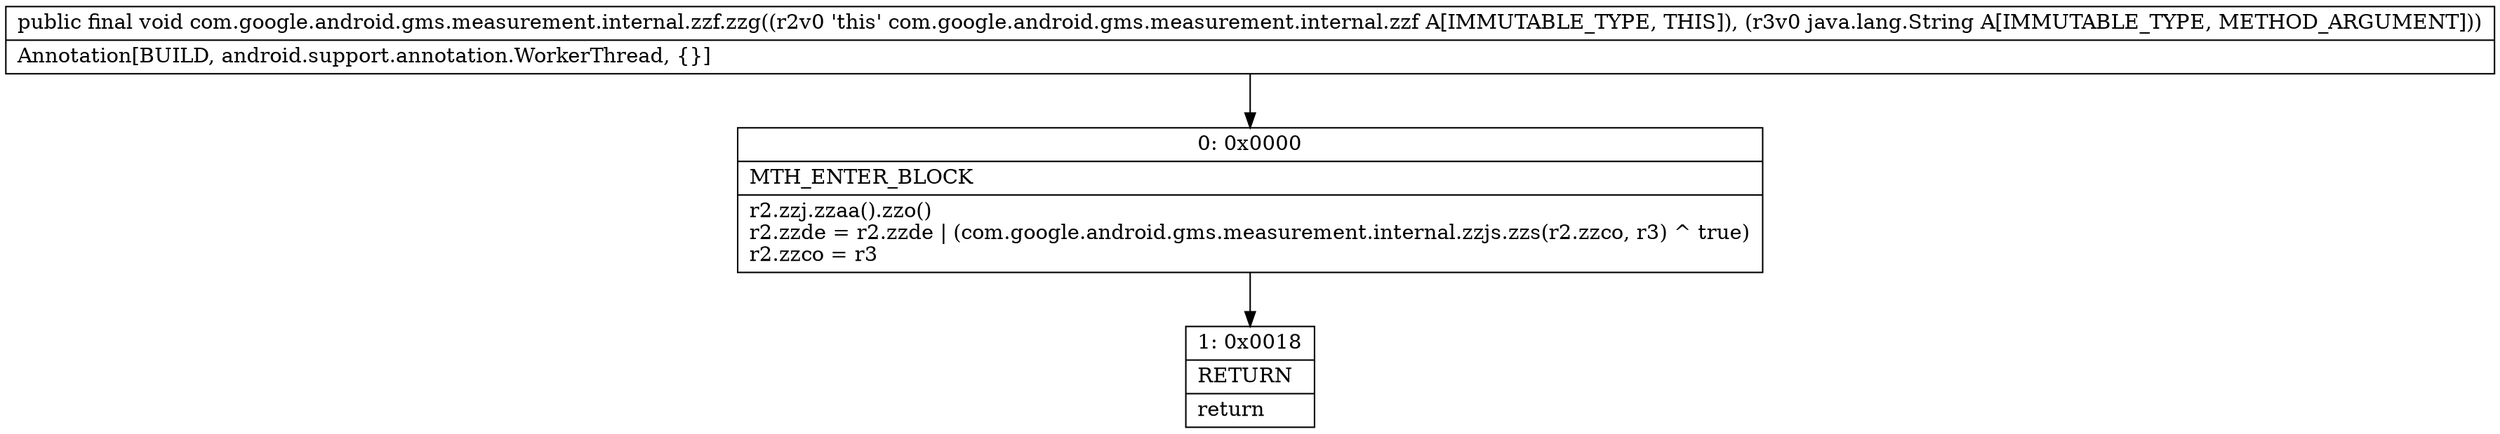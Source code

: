 digraph "CFG forcom.google.android.gms.measurement.internal.zzf.zzg(Ljava\/lang\/String;)V" {
Node_0 [shape=record,label="{0\:\ 0x0000|MTH_ENTER_BLOCK\l|r2.zzj.zzaa().zzo()\lr2.zzde = r2.zzde \| (com.google.android.gms.measurement.internal.zzjs.zzs(r2.zzco, r3) ^ true)\lr2.zzco = r3\l}"];
Node_1 [shape=record,label="{1\:\ 0x0018|RETURN\l|return\l}"];
MethodNode[shape=record,label="{public final void com.google.android.gms.measurement.internal.zzf.zzg((r2v0 'this' com.google.android.gms.measurement.internal.zzf A[IMMUTABLE_TYPE, THIS]), (r3v0 java.lang.String A[IMMUTABLE_TYPE, METHOD_ARGUMENT]))  | Annotation[BUILD, android.support.annotation.WorkerThread, \{\}]\l}"];
MethodNode -> Node_0;
Node_0 -> Node_1;
}

